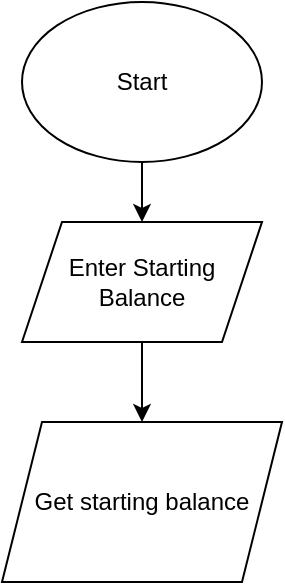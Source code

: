 <mxfile version="13.6.10" type="github">
  <diagram id="qUnon9rWK1T8DNUqRCIi" name="Page-1">
    <mxGraphModel grid="1" shadow="0" math="0" pageHeight="1100" pageWidth="850" pageScale="1" page="1" fold="1" arrows="1" connect="1" tooltips="1" guides="1" gridSize="10" dy="575" dx="268">
      <root>
        <mxCell id="0" />
        <mxCell id="1" parent="0" />
        <mxCell id="c7U_lFZOKelw3ld-xOK1-2" value="" parent="1" style="edgeStyle=orthogonalEdgeStyle;rounded=0;orthogonalLoop=1;jettySize=auto;html=1;" edge="1" source="TYUJkwS5z9lv2B-sG-99-1" target="c7U_lFZOKelw3ld-xOK1-1">
          <mxGeometry as="geometry" relative="1" />
        </mxCell>
        <mxCell id="TYUJkwS5z9lv2B-sG-99-1" value="Start" parent="1" vertex="1" style="ellipse;whiteSpace=wrap;html=1;">
          <mxGeometry as="geometry" height="80" width="120" y="40" x="60" />
        </mxCell>
        <mxCell id="c7U_lFZOKelw3ld-xOK1-4" value="" parent="1" style="edgeStyle=orthogonalEdgeStyle;rounded=0;orthogonalLoop=1;jettySize=auto;html=1;" edge="1" source="c7U_lFZOKelw3ld-xOK1-1" target="c7U_lFZOKelw3ld-xOK1-3">
          <mxGeometry as="geometry" relative="1" />
        </mxCell>
        <mxCell id="c7U_lFZOKelw3ld-xOK1-1" value="Enter Starting Balance" parent="1" vertex="1" style="shape=parallelogram;perimeter=parallelogramPerimeter;whiteSpace=wrap;html=1;fixedSize=1;">
          <mxGeometry as="geometry" height="60" width="120" y="150" x="60" />
        </mxCell>
        <mxCell id="c7U_lFZOKelw3ld-xOK1-3" value="Get starting balance" parent="1" vertex="1" style="shape=parallelogram;perimeter=parallelogramPerimeter;whiteSpace=wrap;html=1;fixedSize=1;">
          <mxGeometry as="geometry" height="80" width="140" y="250" x="50" />
        </mxCell>
      </root>
    </mxGraphModel>
  </diagram>
</mxfile>
